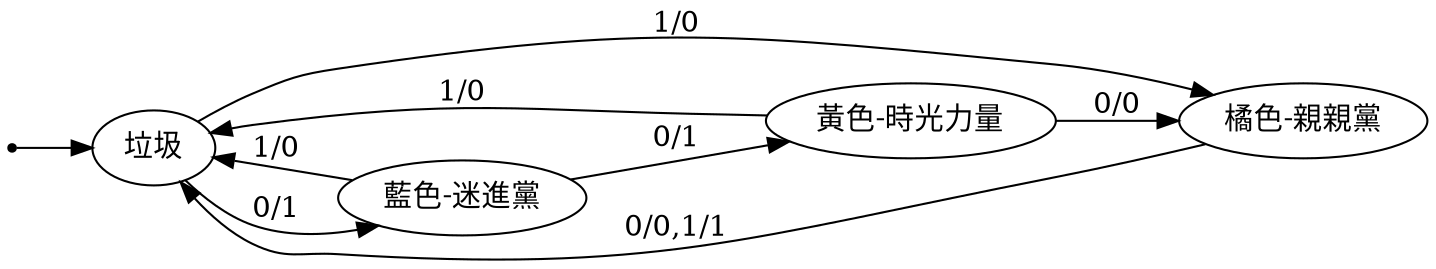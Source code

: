digraph STG {
    rankdir=LR;

    INIT [shape=point];
    "垃圾" [label="垃圾"];
    "藍色-迷進黨" [label="藍色-迷進黨"];
    "橘色-親親黨" [label="橘色-親親黨"];
    "黃色-時光力量" [label="黃色-時光力量"];

    INIT -> "垃圾"
    "垃圾" -> "藍色-迷進黨" [label="0/1"];
    "垃圾" -> "橘色-親親黨" [label="1/0"];
    "藍色-迷進黨" -> "黃色-時光力量" [label="0/1"];
    "藍色-迷進黨" -> "垃圾" [label="1/0"];
    "橘色-親親黨" -> "垃圾" [label="0/0,1/1"];
    "黃色-時光力量" -> "橘色-親親黨" [label="0/0"];
    "黃色-時光力量" -> "垃圾" [label="1/0"];
}
